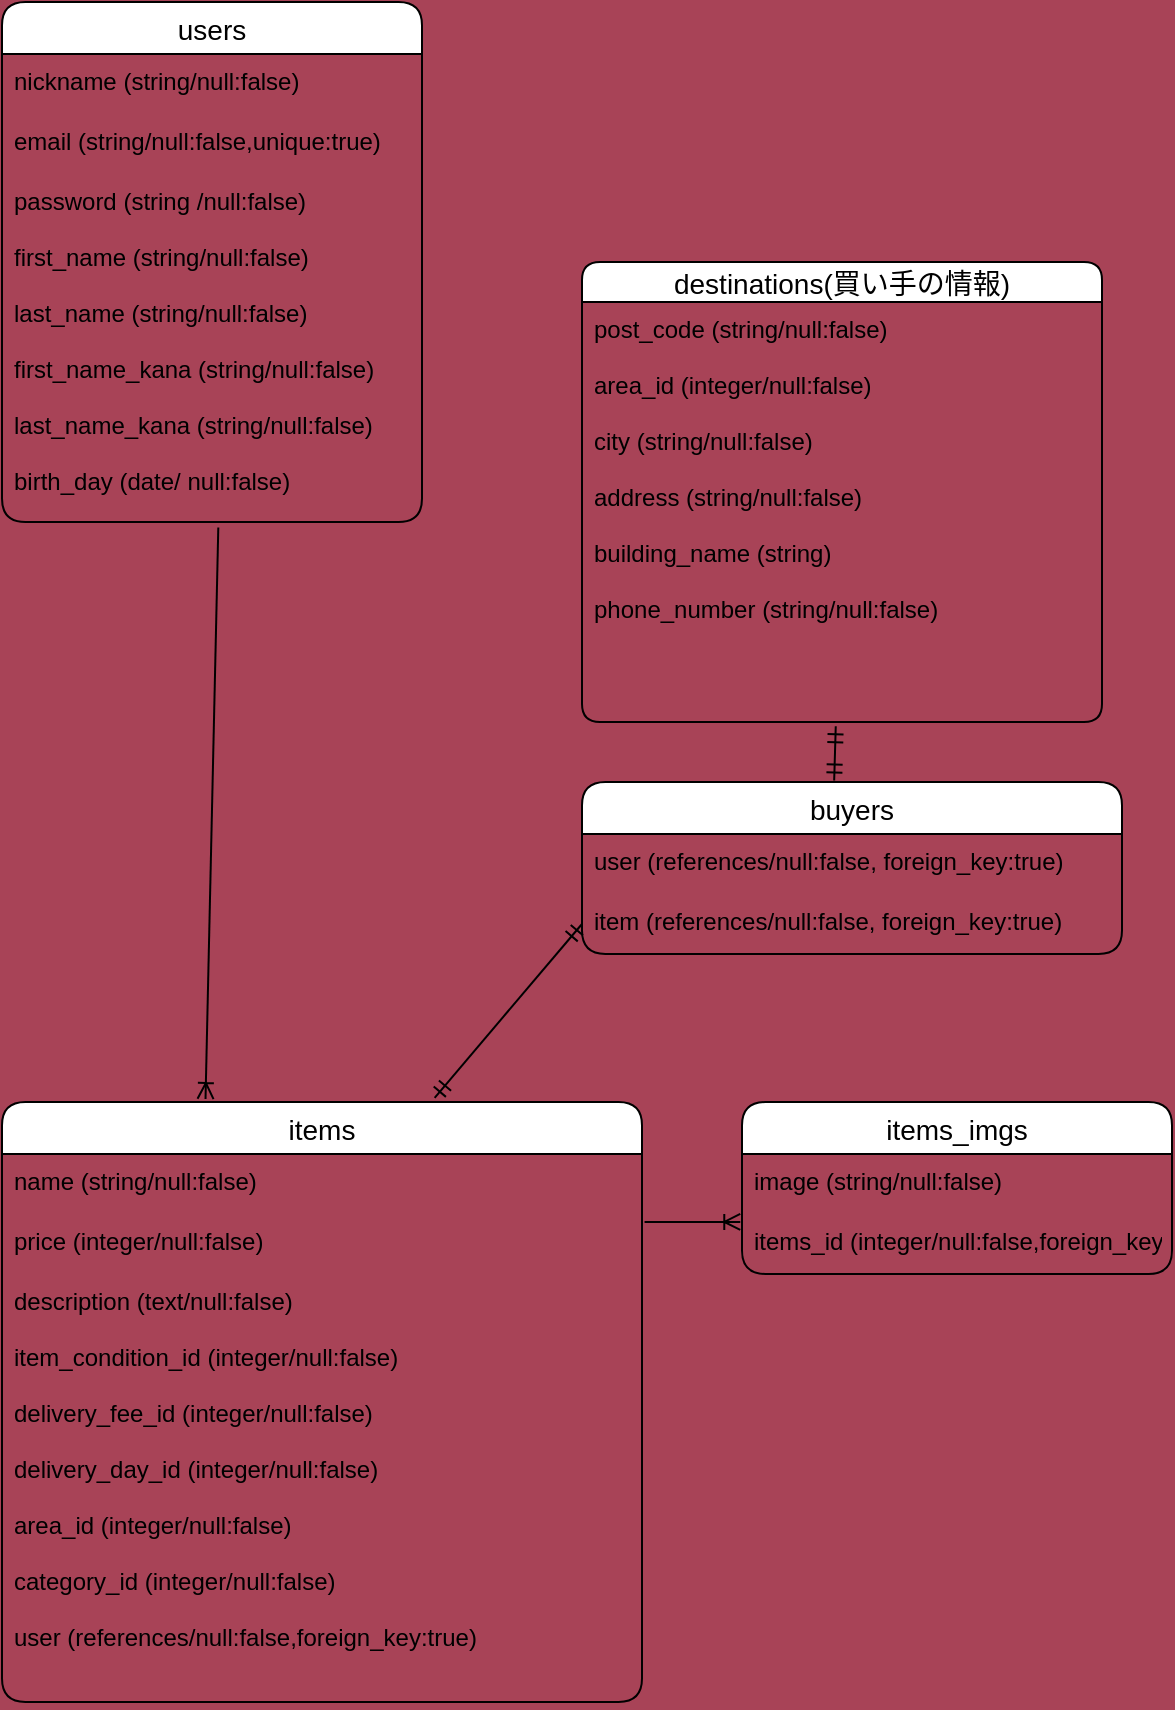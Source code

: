 <mxfile>
    <diagram id="SC02nmxxqd3HhDbNZ7X4" name="Page-1">
        <mxGraphModel dx="674" dy="568" grid="1" gridSize="10" guides="1" tooltips="1" connect="1" arrows="0" fold="1" page="1" pageScale="1" pageWidth="850" pageHeight="1100" background="#a84357" math="0" shadow="0">
            <root>
                <mxCell id="0"/>
                <mxCell id="1" parent="0"/>
                <mxCell id="aFZ-WwqPqNnlQRLceJTL-1" value="users" style="swimlane;fontStyle=0;childLayout=stackLayout;horizontal=1;startSize=26;horizontalStack=0;resizeParent=1;resizeParentMax=0;resizeLast=0;collapsible=1;marginBottom=0;align=center;fontSize=14;rounded=1;" parent="1" vertex="1">
                    <mxGeometry x="30" y="30" width="210" height="260" as="geometry">
                        <mxRectangle x="30" y="20" width="70" height="30" as="alternateBounds"/>
                    </mxGeometry>
                </mxCell>
                <mxCell id="aFZ-WwqPqNnlQRLceJTL-2" value="nickname (string/null:false)" style="text;strokeColor=none;fillColor=none;spacingLeft=4;spacingRight=4;overflow=hidden;rotatable=0;points=[[0,0.5],[1,0.5]];portConstraint=eastwest;fontSize=12;rounded=1;" parent="aFZ-WwqPqNnlQRLceJTL-1" vertex="1">
                    <mxGeometry y="26" width="210" height="30" as="geometry"/>
                </mxCell>
                <mxCell id="aFZ-WwqPqNnlQRLceJTL-3" value="email (string/null:false,unique:true)" style="text;strokeColor=none;fillColor=none;spacingLeft=4;spacingRight=4;overflow=hidden;rotatable=0;points=[[0,0.5],[1,0.5]];portConstraint=eastwest;fontSize=12;rounded=1;" parent="aFZ-WwqPqNnlQRLceJTL-1" vertex="1">
                    <mxGeometry y="56" width="210" height="30" as="geometry"/>
                </mxCell>
                <mxCell id="aFZ-WwqPqNnlQRLceJTL-4" value="password (string /null:false)&#10;&#10;first_name (string/null:false)&#10;&#10;last_name (string/null:false)&#10;&#10;first_name_kana (string/null:false)&#10;&#10;last_name_kana (string/null:false)&#10;&#10;birth_day (date/ null:false)&#10;&#10;&#10;&#10;&#10;&#10;&#10;&#10;&#10;&#10;&#10;&#10;&#10;&#10;&#10;" style="text;strokeColor=none;fillColor=none;spacingLeft=4;spacingRight=4;overflow=hidden;rotatable=0;points=[[0,0.5],[1,0.5]];portConstraint=eastwest;fontSize=12;rounded=1;" parent="aFZ-WwqPqNnlQRLceJTL-1" vertex="1">
                    <mxGeometry y="86" width="210" height="174" as="geometry"/>
                </mxCell>
                <mxCell id="aFZ-WwqPqNnlQRLceJTL-7" value="items" style="swimlane;fontStyle=0;childLayout=stackLayout;horizontal=1;startSize=26;horizontalStack=0;resizeParent=1;resizeParentMax=0;resizeLast=0;collapsible=1;marginBottom=0;align=center;fontSize=14;rounded=1;" parent="1" vertex="1">
                    <mxGeometry x="30" y="580" width="320" height="300" as="geometry"/>
                </mxCell>
                <mxCell id="aFZ-WwqPqNnlQRLceJTL-8" value="name (string/null:false)" style="text;strokeColor=none;fillColor=none;spacingLeft=4;spacingRight=4;overflow=hidden;rotatable=0;points=[[0,0.5],[1,0.5]];portConstraint=eastwest;fontSize=12;rounded=1;" parent="aFZ-WwqPqNnlQRLceJTL-7" vertex="1">
                    <mxGeometry y="26" width="320" height="30" as="geometry"/>
                </mxCell>
                <mxCell id="aFZ-WwqPqNnlQRLceJTL-9" value="price (integer/null:false)&#10;&#10;description (string/)" style="text;strokeColor=none;fillColor=none;spacingLeft=4;spacingRight=4;overflow=hidden;rotatable=0;points=[[0,0.5],[1,0.5]];portConstraint=eastwest;fontSize=12;rounded=1;" parent="aFZ-WwqPqNnlQRLceJTL-7" vertex="1">
                    <mxGeometry y="56" width="320" height="30" as="geometry"/>
                </mxCell>
                <mxCell id="aFZ-WwqPqNnlQRLceJTL-10" value="description (text/null:false)&#10;&#10;item_condition_id (integer/null:false)&#10;&#10;delivery_fee_id (integer/null:false)&#10;&#10;delivery_day_id (integer/null:false)&#10;&#10;area_id (integer/null:false)&#10;&#10;category_id (integer/null:false)&#10;&#10;user (references/null:false,foreign_key:true)&#10;&#10;&#10;&#10;&#10;&#10;&#10;" style="text;strokeColor=none;fillColor=none;spacingLeft=4;spacingRight=4;overflow=hidden;rotatable=0;points=[[0,0.5],[1,0.5]];portConstraint=eastwest;fontSize=12;rounded=1;" parent="aFZ-WwqPqNnlQRLceJTL-7" vertex="1">
                    <mxGeometry y="86" width="320" height="214" as="geometry"/>
                </mxCell>
                <mxCell id="aFZ-WwqPqNnlQRLceJTL-11" value="buyers" style="swimlane;fontStyle=0;childLayout=stackLayout;horizontal=1;startSize=26;horizontalStack=0;resizeParent=1;resizeParentMax=0;resizeLast=0;collapsible=1;marginBottom=0;align=center;fontSize=14;rounded=1;" parent="1" vertex="1">
                    <mxGeometry x="320" y="420" width="270" height="86" as="geometry"/>
                </mxCell>
                <mxCell id="aFZ-WwqPqNnlQRLceJTL-12" value="user (references/null:false, foreign_key:true)" style="text;strokeColor=none;fillColor=none;spacingLeft=4;spacingRight=4;overflow=hidden;rotatable=0;points=[[0,0.5],[1,0.5]];portConstraint=eastwest;fontSize=12;rounded=1;" parent="aFZ-WwqPqNnlQRLceJTL-11" vertex="1">
                    <mxGeometry y="26" width="270" height="30" as="geometry"/>
                </mxCell>
                <mxCell id="aFZ-WwqPqNnlQRLceJTL-13" value="item (references/null:false, foreign_key:true)" style="text;strokeColor=none;fillColor=none;spacingLeft=4;spacingRight=4;overflow=hidden;rotatable=0;points=[[0,0.5],[1,0.5]];portConstraint=eastwest;fontSize=12;rounded=1;" parent="aFZ-WwqPqNnlQRLceJTL-11" vertex="1">
                    <mxGeometry y="56" width="270" height="30" as="geometry"/>
                </mxCell>
                <mxCell id="aFZ-WwqPqNnlQRLceJTL-15" value="destinations(買い手の情報)" style="swimlane;fontStyle=0;childLayout=stackLayout;horizontal=1;startSize=20;horizontalStack=0;resizeParent=1;resizeParentMax=0;resizeLast=0;collapsible=1;marginBottom=0;align=center;fontSize=14;rounded=1;" parent="1" vertex="1">
                    <mxGeometry x="320" y="160" width="260" height="230" as="geometry"/>
                </mxCell>
                <mxCell id="aFZ-WwqPqNnlQRLceJTL-18" value="post_code (string/null:false)&#10;&#10;area_id (integer/null:false)&#10;&#10;city (string/null:false)&#10;&#10;address (string/null:false)&#10;&#10;building_name (string)&#10;&#10;phone_number (string/null:false)&#10;&#10;" style="text;strokeColor=none;fillColor=none;spacingLeft=4;spacingRight=4;overflow=hidden;rotatable=0;points=[[0,0.5],[1,0.5]];portConstraint=eastwest;fontSize=12;rounded=1;" parent="aFZ-WwqPqNnlQRLceJTL-15" vertex="1">
                    <mxGeometry y="20" width="260" height="210" as="geometry"/>
                </mxCell>
                <mxCell id="aFZ-WwqPqNnlQRLceJTL-19" value="items_imgs" style="swimlane;fontStyle=0;childLayout=stackLayout;horizontal=1;startSize=26;horizontalStack=0;resizeParent=1;resizeParentMax=0;resizeLast=0;collapsible=1;marginBottom=0;align=center;fontSize=14;rounded=1;" parent="1" vertex="1">
                    <mxGeometry x="400" y="580" width="215" height="86" as="geometry"/>
                </mxCell>
                <mxCell id="aFZ-WwqPqNnlQRLceJTL-20" value="image (string/null:false)" style="text;strokeColor=none;fillColor=none;spacingLeft=4;spacingRight=4;overflow=hidden;rotatable=0;points=[[0,0.5],[1,0.5]];portConstraint=eastwest;fontSize=12;rounded=1;" parent="aFZ-WwqPqNnlQRLceJTL-19" vertex="1">
                    <mxGeometry y="26" width="215" height="30" as="geometry"/>
                </mxCell>
                <mxCell id="aFZ-WwqPqNnlQRLceJTL-21" value="items_id (integer/null:false,foreign_key:true)" style="text;strokeColor=none;fillColor=none;spacingLeft=4;spacingRight=4;overflow=hidden;rotatable=0;points=[[0,0.5],[1,0.5]];portConstraint=eastwest;fontSize=12;rounded=1;" parent="aFZ-WwqPqNnlQRLceJTL-19" vertex="1">
                    <mxGeometry y="56" width="215" height="30" as="geometry"/>
                </mxCell>
                <mxCell id="aFZ-WwqPqNnlQRLceJTL-31" value="" style="fontSize=12;html=1;endArrow=ERmandOne;startArrow=ERmandOne;entryX=0;entryY=0.5;entryDx=0;entryDy=0;rounded=1;exitX=0.676;exitY=-0.007;exitDx=0;exitDy=0;exitPerimeter=0;" parent="1" source="aFZ-WwqPqNnlQRLceJTL-7" target="aFZ-WwqPqNnlQRLceJTL-13" edge="1">
                    <mxGeometry width="100" height="100" relative="1" as="geometry">
                        <mxPoint x="240" y="570" as="sourcePoint"/>
                        <mxPoint x="320" y="70" as="targetPoint"/>
                    </mxGeometry>
                </mxCell>
                <mxCell id="aFZ-WwqPqNnlQRLceJTL-32" value="" style="fontSize=12;html=1;endArrow=ERmandOne;startArrow=ERmandOne;entryX=0.488;entryY=1.01;entryDx=0;entryDy=0;entryPerimeter=0;rounded=1;exitX=0.467;exitY=-0.009;exitDx=0;exitDy=0;exitPerimeter=0;" parent="1" target="aFZ-WwqPqNnlQRLceJTL-18" edge="1" source="aFZ-WwqPqNnlQRLceJTL-11">
                    <mxGeometry width="100" height="100" relative="1" as="geometry">
                        <mxPoint x="220" y="300" as="sourcePoint"/>
                        <mxPoint x="310" y="300" as="targetPoint"/>
                    </mxGeometry>
                </mxCell>
                <mxCell id="aFZ-WwqPqNnlQRLceJTL-34" value="" style="fontSize=12;html=1;endArrow=ERoneToMany;entryX=0.318;entryY=-0.005;entryDx=0;entryDy=0;entryPerimeter=0;rounded=1;exitX=0.515;exitY=1.016;exitDx=0;exitDy=0;exitPerimeter=0;" parent="1" source="aFZ-WwqPqNnlQRLceJTL-4" target="aFZ-WwqPqNnlQRLceJTL-7" edge="1">
                    <mxGeometry width="100" height="100" relative="1" as="geometry">
                        <mxPoint x="120" y="330" as="sourcePoint"/>
                        <mxPoint x="400" y="440" as="targetPoint"/>
                    </mxGeometry>
                </mxCell>
                <mxCell id="aFZ-WwqPqNnlQRLceJTL-35" value="" style="fontSize=12;html=1;endArrow=ERoneToMany;exitX=1.004;exitY=0.133;exitDx=0;exitDy=0;exitPerimeter=0;entryX=-0.004;entryY=0.133;entryDx=0;entryDy=0;entryPerimeter=0;rounded=1;" parent="1" source="aFZ-WwqPqNnlQRLceJTL-9" target="aFZ-WwqPqNnlQRLceJTL-21" edge="1">
                    <mxGeometry width="100" height="100" relative="1" as="geometry">
                        <mxPoint x="300" y="740" as="sourcePoint"/>
                        <mxPoint x="400" y="640" as="targetPoint"/>
                    </mxGeometry>
                </mxCell>
            </root>
        </mxGraphModel>
    </diagram>
</mxfile>